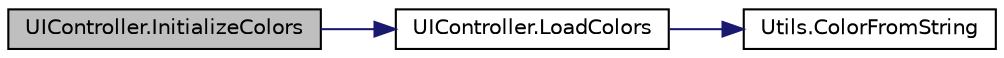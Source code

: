 digraph "UIController.InitializeColors"
{
 // INTERACTIVE_SVG=YES
 // LATEX_PDF_SIZE
  bgcolor="transparent";
  edge [fontname="Helvetica",fontsize="10",labelfontname="Helvetica",labelfontsize="10"];
  node [fontname="Helvetica",fontsize="10",shape=record];
  rankdir="LR";
  Node1 [label="UIController.InitializeColors",height=0.2,width=0.4,color="black", fillcolor="grey75", style="filled", fontcolor="black",tooltip=" "];
  Node1 -> Node2 [color="midnightblue",fontsize="10",style="solid",fontname="Helvetica"];
  Node2 [label="UIController.LoadColors",height=0.2,width=0.4,color="black",URL="$class_u_i_controller.html#a25efcf4c19f58682359f159ebe68cd61",tooltip="Loads all the necessary colors for all the dynamic UIs in the game"];
  Node2 -> Node3 [color="midnightblue",fontsize="10",style="solid",fontname="Helvetica"];
  Node3 [label="Utils.ColorFromString",height=0.2,width=0.4,color="black",URL="$class_utils.html#ab9e5182f0bed89c77ffe578768c9c8c2",tooltip="Pass a hex string and you get the Color."];
}
